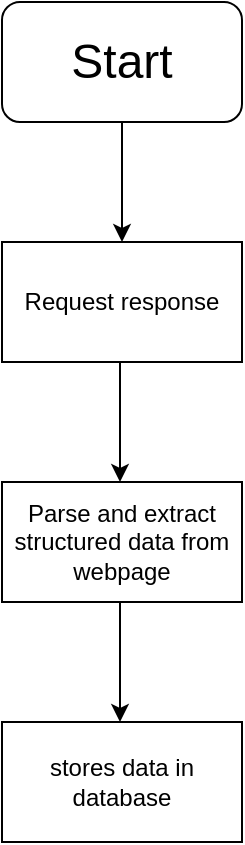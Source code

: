 <mxfile version="13.7.3" type="device"><diagram id="2npOSi9sEntnhnRr1rqq" name="Page-1"><mxGraphModel dx="1355" dy="945" grid="1" gridSize="10" guides="1" tooltips="1" connect="1" arrows="1" fold="1" page="1" pageScale="1" pageWidth="850" pageHeight="1100" math="0" shadow="0"><root><mxCell id="0"/><mxCell id="1" parent="0"/><mxCell id="kCs1mJTWs4HBysK7XZ_z-1" value="&lt;font style=&quot;font-size: 24px&quot;&gt;Start&lt;/font&gt;" style="rounded=1;whiteSpace=wrap;html=1;" vertex="1" parent="1"><mxGeometry x="365" y="40" width="120" height="60" as="geometry"/></mxCell><mxCell id="kCs1mJTWs4HBysK7XZ_z-3" value="Request response" style="rounded=0;whiteSpace=wrap;html=1;" vertex="1" parent="1"><mxGeometry x="365" y="160" width="120" height="60" as="geometry"/></mxCell><mxCell id="kCs1mJTWs4HBysK7XZ_z-4" value="Parse and extract structured data from webpage" style="rounded=0;whiteSpace=wrap;html=1;" vertex="1" parent="1"><mxGeometry x="365" y="280" width="120" height="60" as="geometry"/></mxCell><mxCell id="kCs1mJTWs4HBysK7XZ_z-6" value="stores data in database" style="rounded=0;whiteSpace=wrap;html=1;" vertex="1" parent="1"><mxGeometry x="365" y="400" width="120" height="60" as="geometry"/></mxCell><mxCell id="kCs1mJTWs4HBysK7XZ_z-9" value="" style="endArrow=classic;html=1;exitX=0.5;exitY=1;exitDx=0;exitDy=0;" edge="1" parent="1" source="kCs1mJTWs4HBysK7XZ_z-1" target="kCs1mJTWs4HBysK7XZ_z-3"><mxGeometry width="50" height="50" relative="1" as="geometry"><mxPoint x="650" y="290" as="sourcePoint"/><mxPoint x="700" y="240" as="targetPoint"/></mxGeometry></mxCell><mxCell id="kCs1mJTWs4HBysK7XZ_z-10" value="" style="endArrow=classic;html=1;exitX=0.5;exitY=1;exitDx=0;exitDy=0;" edge="1" parent="1"><mxGeometry width="50" height="50" relative="1" as="geometry"><mxPoint x="424" y="220" as="sourcePoint"/><mxPoint x="424" y="280" as="targetPoint"/></mxGeometry></mxCell><mxCell id="kCs1mJTWs4HBysK7XZ_z-11" value="" style="endArrow=classic;html=1;exitX=0.5;exitY=1;exitDx=0;exitDy=0;" edge="1" parent="1"><mxGeometry width="50" height="50" relative="1" as="geometry"><mxPoint x="424" y="340" as="sourcePoint"/><mxPoint x="424" y="400" as="targetPoint"/></mxGeometry></mxCell></root></mxGraphModel></diagram></mxfile>